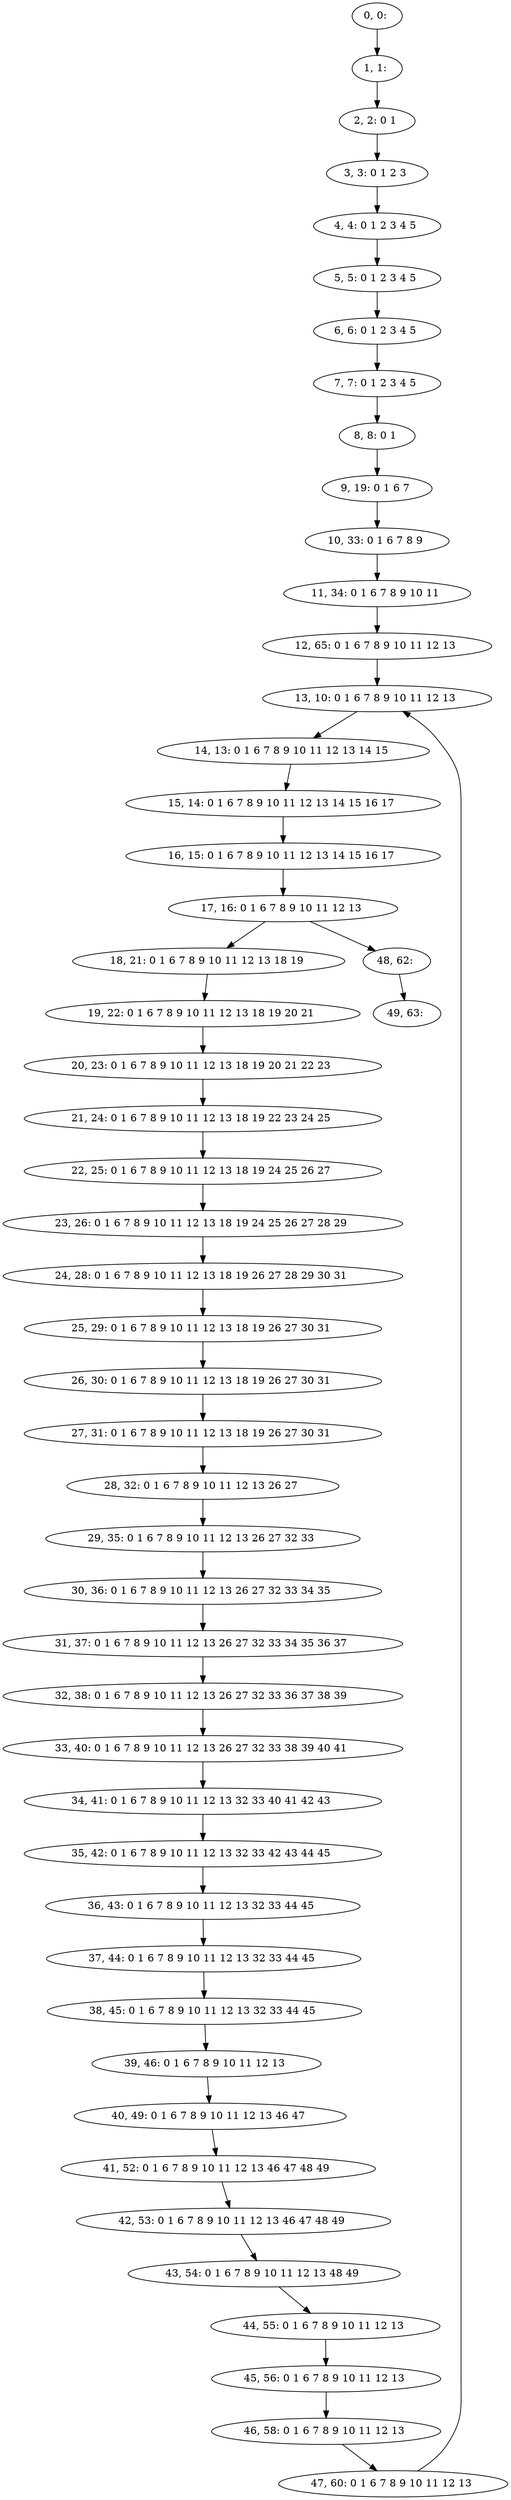 digraph G {
0[label="0, 0: "];
1[label="1, 1: "];
2[label="2, 2: 0 1 "];
3[label="3, 3: 0 1 2 3 "];
4[label="4, 4: 0 1 2 3 4 5 "];
5[label="5, 5: 0 1 2 3 4 5 "];
6[label="6, 6: 0 1 2 3 4 5 "];
7[label="7, 7: 0 1 2 3 4 5 "];
8[label="8, 8: 0 1 "];
9[label="9, 19: 0 1 6 7 "];
10[label="10, 33: 0 1 6 7 8 9 "];
11[label="11, 34: 0 1 6 7 8 9 10 11 "];
12[label="12, 65: 0 1 6 7 8 9 10 11 12 13 "];
13[label="13, 10: 0 1 6 7 8 9 10 11 12 13 "];
14[label="14, 13: 0 1 6 7 8 9 10 11 12 13 14 15 "];
15[label="15, 14: 0 1 6 7 8 9 10 11 12 13 14 15 16 17 "];
16[label="16, 15: 0 1 6 7 8 9 10 11 12 13 14 15 16 17 "];
17[label="17, 16: 0 1 6 7 8 9 10 11 12 13 "];
18[label="18, 21: 0 1 6 7 8 9 10 11 12 13 18 19 "];
19[label="19, 22: 0 1 6 7 8 9 10 11 12 13 18 19 20 21 "];
20[label="20, 23: 0 1 6 7 8 9 10 11 12 13 18 19 20 21 22 23 "];
21[label="21, 24: 0 1 6 7 8 9 10 11 12 13 18 19 22 23 24 25 "];
22[label="22, 25: 0 1 6 7 8 9 10 11 12 13 18 19 24 25 26 27 "];
23[label="23, 26: 0 1 6 7 8 9 10 11 12 13 18 19 24 25 26 27 28 29 "];
24[label="24, 28: 0 1 6 7 8 9 10 11 12 13 18 19 26 27 28 29 30 31 "];
25[label="25, 29: 0 1 6 7 8 9 10 11 12 13 18 19 26 27 30 31 "];
26[label="26, 30: 0 1 6 7 8 9 10 11 12 13 18 19 26 27 30 31 "];
27[label="27, 31: 0 1 6 7 8 9 10 11 12 13 18 19 26 27 30 31 "];
28[label="28, 32: 0 1 6 7 8 9 10 11 12 13 26 27 "];
29[label="29, 35: 0 1 6 7 8 9 10 11 12 13 26 27 32 33 "];
30[label="30, 36: 0 1 6 7 8 9 10 11 12 13 26 27 32 33 34 35 "];
31[label="31, 37: 0 1 6 7 8 9 10 11 12 13 26 27 32 33 34 35 36 37 "];
32[label="32, 38: 0 1 6 7 8 9 10 11 12 13 26 27 32 33 36 37 38 39 "];
33[label="33, 40: 0 1 6 7 8 9 10 11 12 13 26 27 32 33 38 39 40 41 "];
34[label="34, 41: 0 1 6 7 8 9 10 11 12 13 32 33 40 41 42 43 "];
35[label="35, 42: 0 1 6 7 8 9 10 11 12 13 32 33 42 43 44 45 "];
36[label="36, 43: 0 1 6 7 8 9 10 11 12 13 32 33 44 45 "];
37[label="37, 44: 0 1 6 7 8 9 10 11 12 13 32 33 44 45 "];
38[label="38, 45: 0 1 6 7 8 9 10 11 12 13 32 33 44 45 "];
39[label="39, 46: 0 1 6 7 8 9 10 11 12 13 "];
40[label="40, 49: 0 1 6 7 8 9 10 11 12 13 46 47 "];
41[label="41, 52: 0 1 6 7 8 9 10 11 12 13 46 47 48 49 "];
42[label="42, 53: 0 1 6 7 8 9 10 11 12 13 46 47 48 49 "];
43[label="43, 54: 0 1 6 7 8 9 10 11 12 13 48 49 "];
44[label="44, 55: 0 1 6 7 8 9 10 11 12 13 "];
45[label="45, 56: 0 1 6 7 8 9 10 11 12 13 "];
46[label="46, 58: 0 1 6 7 8 9 10 11 12 13 "];
47[label="47, 60: 0 1 6 7 8 9 10 11 12 13 "];
48[label="48, 62: "];
49[label="49, 63: "];
0->1 ;
1->2 ;
2->3 ;
3->4 ;
4->5 ;
5->6 ;
6->7 ;
7->8 ;
8->9 ;
9->10 ;
10->11 ;
11->12 ;
12->13 ;
13->14 ;
14->15 ;
15->16 ;
16->17 ;
17->18 ;
17->48 ;
18->19 ;
19->20 ;
20->21 ;
21->22 ;
22->23 ;
23->24 ;
24->25 ;
25->26 ;
26->27 ;
27->28 ;
28->29 ;
29->30 ;
30->31 ;
31->32 ;
32->33 ;
33->34 ;
34->35 ;
35->36 ;
36->37 ;
37->38 ;
38->39 ;
39->40 ;
40->41 ;
41->42 ;
42->43 ;
43->44 ;
44->45 ;
45->46 ;
46->47 ;
47->13 ;
48->49 ;
}
